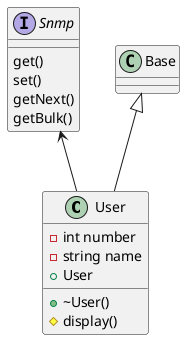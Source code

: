 @startuml
class User {
 -int number
 -string name
 +\~User()
 +User
 #display()
}
interface Snmp {
 get()
 set()
 getNext()
 getBulk()
}

Base <|-- User
Snmp <-- User
@enduml
